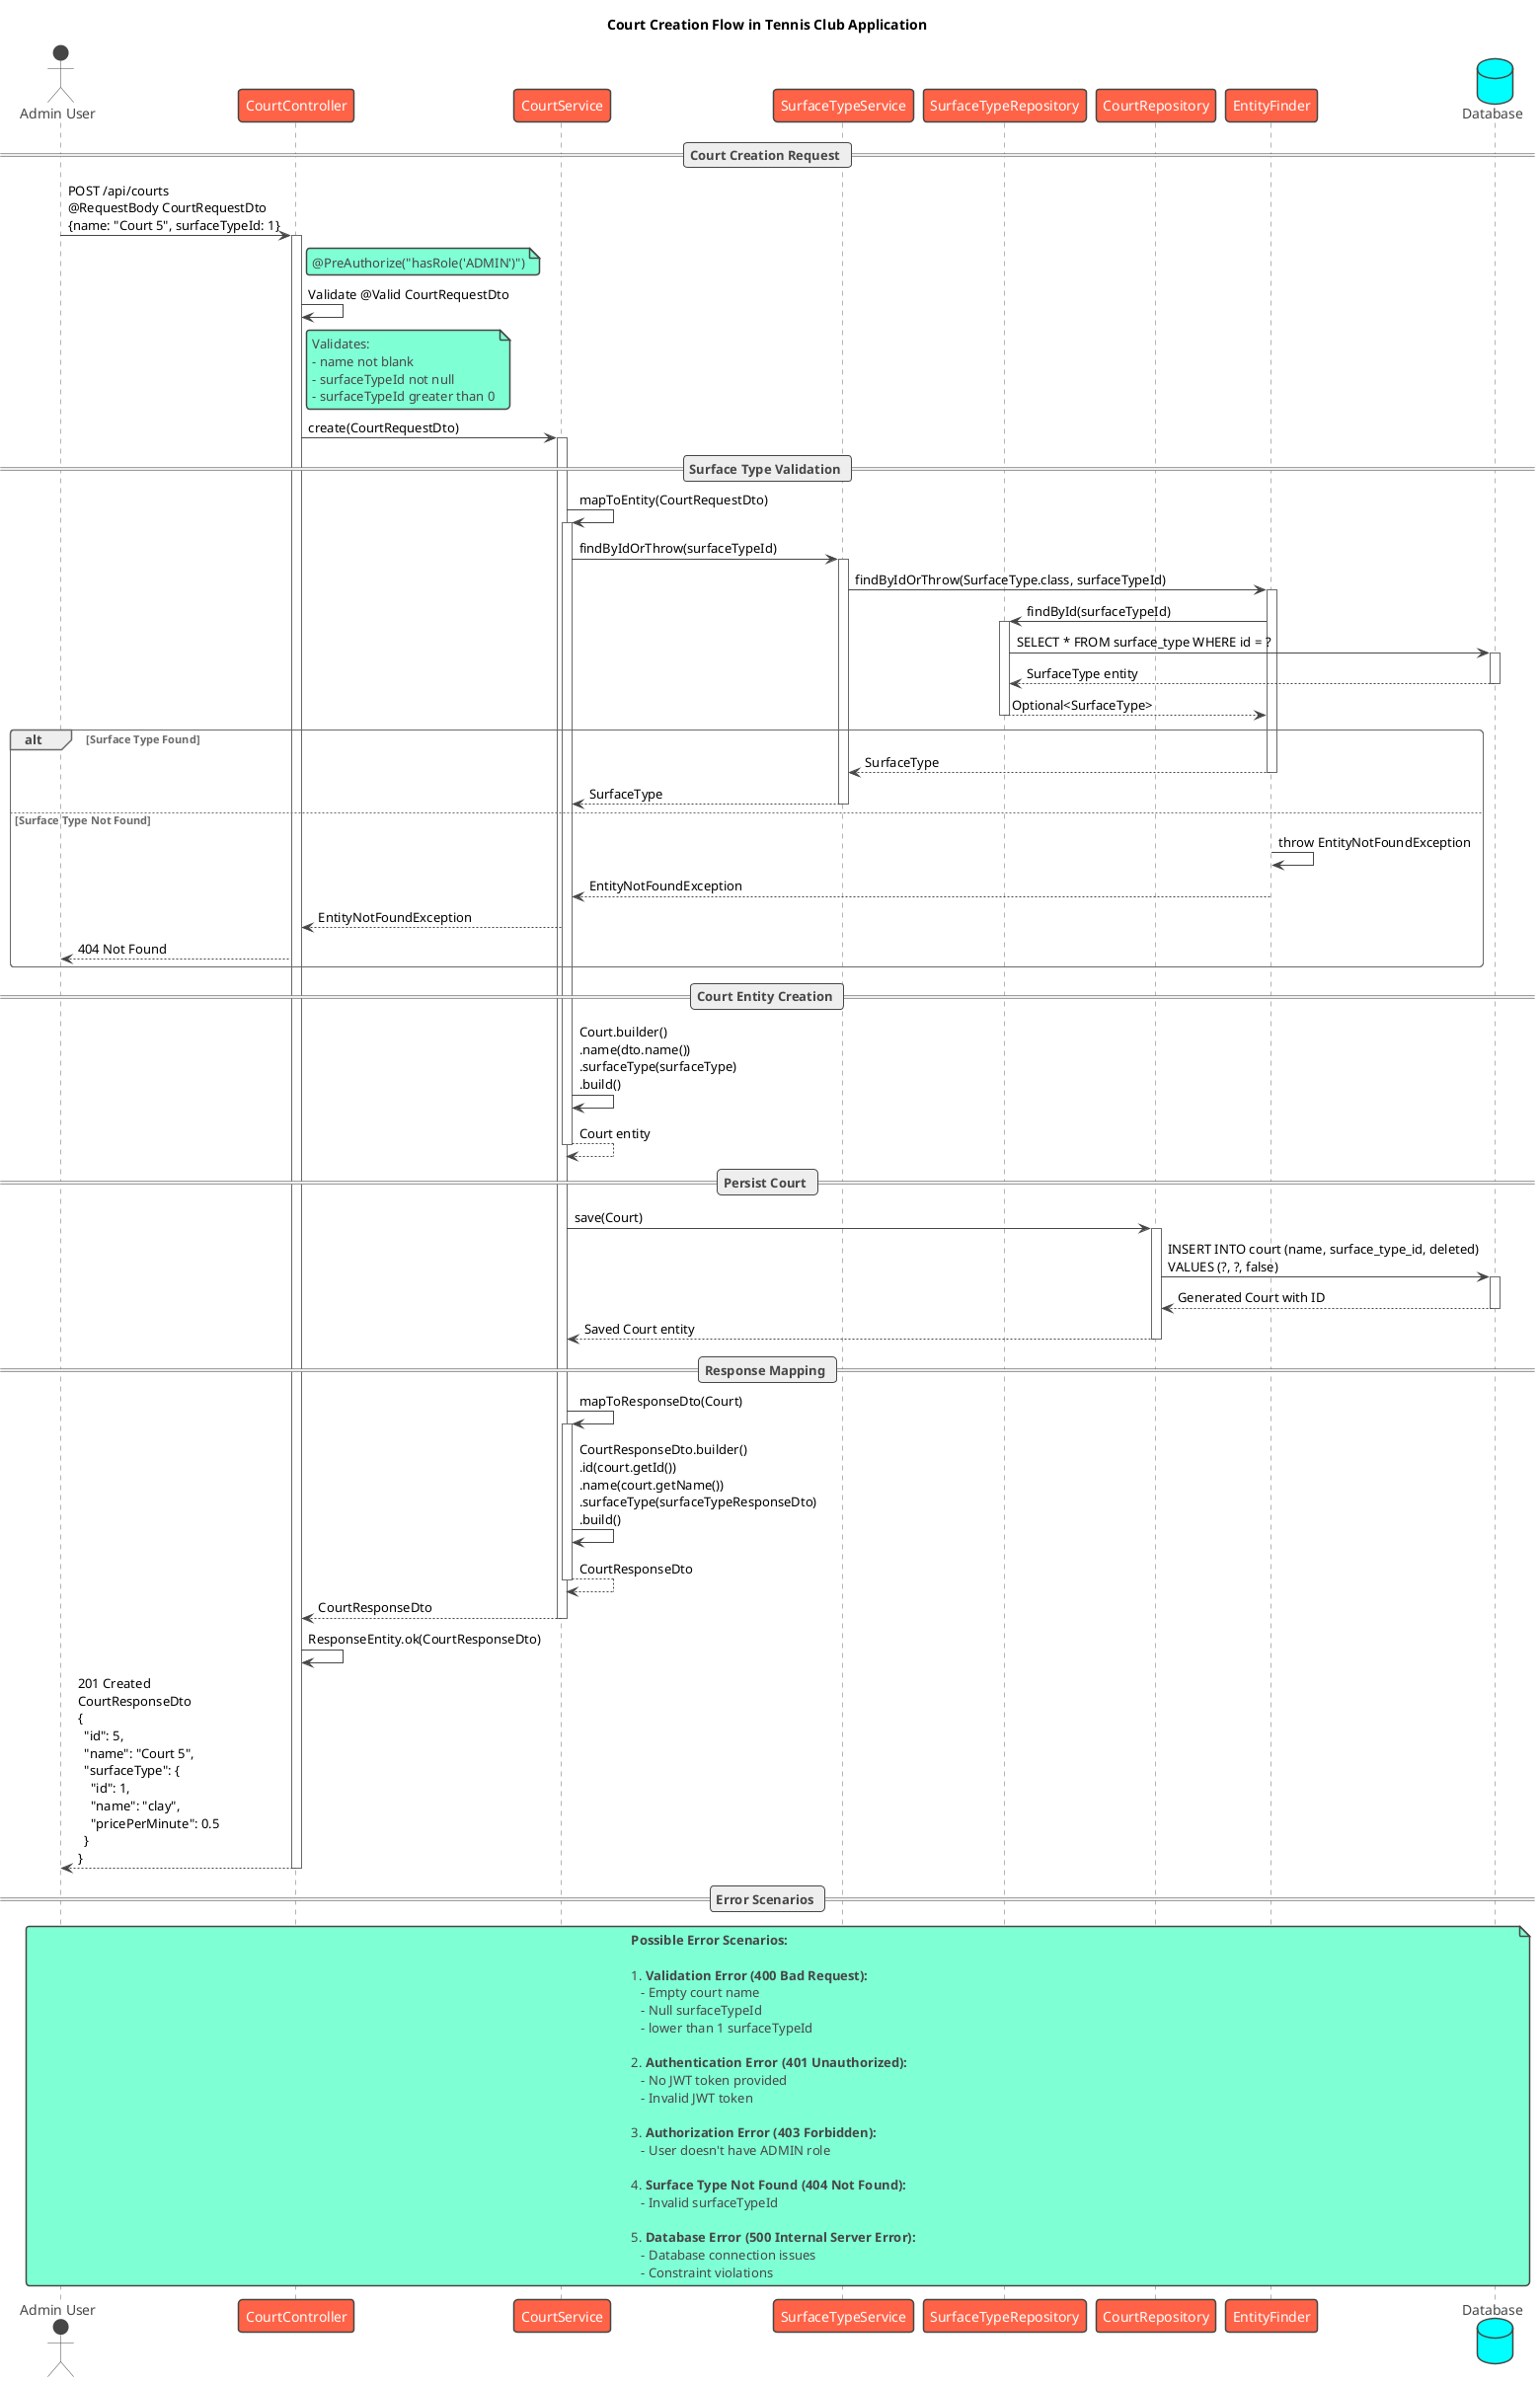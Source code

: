@startuml Court Creation Sequence Diagram

!theme vibrant

title Court Creation Flow in Tennis Club Application

actor "Admin User" as Admin
participant "CourtController" as Controller
participant "CourtService" as Service
participant "SurfaceTypeService" as SurfaceService
participant "SurfaceTypeRepository" as SurfaceRepo
participant "CourtRepository" as CourtRepo
participant "EntityFinder" as Finder
database "Database" as DB

== Court Creation Request ==

Admin -> Controller: POST /api/courts\n@RequestBody CourtRequestDto\n{name: "Court 5", surfaceTypeId: 1}

activate Controller
note right of Controller: @PreAuthorize("hasRole('ADMIN')")

Controller -> Controller: Validate @Valid CourtRequestDto
note right of Controller: Validates:\n- name not blank\n- surfaceTypeId not null \n- surfaceTypeId greater than 0

Controller -> Service: create(CourtRequestDto)
activate Service

== Surface Type Validation ==

Service -> Service: mapToEntity(CourtRequestDto)
activate Service

Service -> SurfaceService: findByIdOrThrow(surfaceTypeId)
activate SurfaceService

SurfaceService -> Finder: findByIdOrThrow(SurfaceType.class, surfaceTypeId)
activate Finder

Finder -> SurfaceRepo: findById(surfaceTypeId)
activate SurfaceRepo

SurfaceRepo -> DB: SELECT * FROM surface_type WHERE id = ?
activate DB
DB --> SurfaceRepo: SurfaceType entity
deactivate DB

SurfaceRepo --> Finder: Optional<SurfaceType>
deactivate SurfaceRepo

alt Surface Type Found
    Finder --> SurfaceService: SurfaceType
    deactivate Finder
    SurfaceService --> Service: SurfaceType
    deactivate SurfaceService
else Surface Type Not Found
    Finder -> Finder: throw EntityNotFoundException
    Finder --> Service: EntityNotFoundException
    Service --> Controller: EntityNotFoundException
    Controller --> Admin: 404 Not Found
end

== Court Entity Creation ==

Service -> Service: Court.builder()\n.name(dto.name())\n.surfaceType(surfaceType)\n.build()

Service --> Service: Court entity
deactivate Service

== Persist Court ==

Service -> CourtRepo: save(Court)
activate CourtRepo

CourtRepo -> DB: INSERT INTO court (name, surface_type_id, deleted)\nVALUES (?, ?, false)
activate DB
DB --> CourtRepo: Generated Court with ID
deactivate DB

CourtRepo --> Service: Saved Court entity
deactivate CourtRepo

== Response Mapping ==

Service -> Service: mapToResponseDto(Court)
activate Service

Service -> Service: CourtResponseDto.builder()\n.id(court.getId())\n.name(court.getName())\n.surfaceType(surfaceTypeResponseDto)\n.build()

Service --> Service: CourtResponseDto
deactivate Service

Service --> Controller: CourtResponseDto
deactivate Service

Controller -> Controller: ResponseEntity.ok(CourtResponseDto)

Controller --> Admin: 201 Created\nCourtResponseDto\n{\n  "id": 5,\n  "name": "Court 5",\n  "surfaceType": {\n    "id": 1,\n    "name": "clay",\n    "pricePerMinute": 0.5\n  }\n}

deactivate Controller

== Error Scenarios ==

note over Admin, DB
  **Possible Error Scenarios:**
  
  1. **Validation Error (400 Bad Request):**
     - Empty court name
     - Null surfaceTypeId
     - lower than 1 surfaceTypeId
  
  2. **Authentication Error (401 Unauthorized):**
     - No JWT token provided
     - Invalid JWT token
  
  3. **Authorization Error (403 Forbidden):**
     - User doesn't have ADMIN role
  
  4. **Surface Type Not Found (404 Not Found):**
     - Invalid surfaceTypeId
  
  5. **Database Error (500 Internal Server Error):**
     - Database connection issues
     - Constraint violations
end note

@enduml